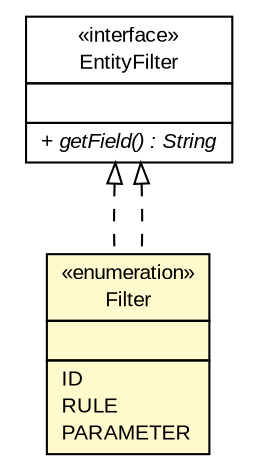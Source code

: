 #!/usr/local/bin/dot
#
# Class diagram 
# Generated by UMLGraph version R5_6-24-gf6e263 (http://www.umlgraph.org/)
#

digraph G {
	edge [fontname="arial",fontsize=10,labelfontname="arial",labelfontsize=10];
	node [fontname="arial",fontsize=10,shape=plaintext];
	nodesep=0.25;
	ranksep=0.5;
	// gov.sandia.cf.model.GenericParameterConstraint.Filter
	c120484 [label=<<table title="gov.sandia.cf.model.GenericParameterConstraint.Filter" border="0" cellborder="1" cellspacing="0" cellpadding="2" port="p" bgcolor="lemonChiffon" href="./GenericParameterConstraint.Filter.html">
		<tr><td><table border="0" cellspacing="0" cellpadding="1">
<tr><td align="center" balign="center"> &#171;enumeration&#187; </td></tr>
<tr><td align="center" balign="center"> Filter </td></tr>
		</table></td></tr>
		<tr><td><table border="0" cellspacing="0" cellpadding="1">
<tr><td align="left" balign="left">  </td></tr>
		</table></td></tr>
		<tr><td><table border="0" cellspacing="0" cellpadding="1">
<tr><td align="left" balign="left"> ID </td></tr>
<tr><td align="left" balign="left"> RULE </td></tr>
<tr><td align="left" balign="left"> PARAMETER </td></tr>
		</table></td></tr>
		</table>>, URL="./GenericParameterConstraint.Filter.html", fontname="arial", fontcolor="black", fontsize=10.0];
	// gov.sandia.cf.model.query.EntityFilter
	c120571 [label=<<table title="gov.sandia.cf.model.query.EntityFilter" border="0" cellborder="1" cellspacing="0" cellpadding="2" port="p" href="./query/EntityFilter.html">
		<tr><td><table border="0" cellspacing="0" cellpadding="1">
<tr><td align="center" balign="center"> &#171;interface&#187; </td></tr>
<tr><td align="center" balign="center"> EntityFilter </td></tr>
		</table></td></tr>
		<tr><td><table border="0" cellspacing="0" cellpadding="1">
<tr><td align="left" balign="left">  </td></tr>
		</table></td></tr>
		<tr><td><table border="0" cellspacing="0" cellpadding="1">
<tr><td align="left" balign="left"><font face="arial italic" point-size="10.0"> + getField() : String </font></td></tr>
		</table></td></tr>
		</table>>, URL="./query/EntityFilter.html", fontname="arial", fontcolor="black", fontsize=10.0];
	//gov.sandia.cf.model.GenericParameterConstraint.Filter implements gov.sandia.cf.model.query.EntityFilter
	c120571:p -> c120484:p [dir=back,arrowtail=empty,style=dashed];
	//gov.sandia.cf.model.GenericParameterConstraint.Filter implements gov.sandia.cf.model.query.EntityFilter
	c120571:p -> c120484:p [dir=back,arrowtail=empty,style=dashed];
}

